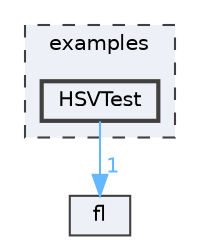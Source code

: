 digraph "/home/runner/work/FastLED/FastLED/examples/HSVTest"
{
 // INTERACTIVE_SVG=YES
 // LATEX_PDF_SIZE
  bgcolor="transparent";
  edge [fontname=Helvetica,fontsize=10,labelfontname=Helvetica,labelfontsize=10];
  node [fontname=Helvetica,fontsize=10,shape=box,height=0.2,width=0.4];
  compound=true
  subgraph clusterdir_d28a4824dc47e487b107a5db32ef43c4 {
    graph [ bgcolor="#edf0f7", pencolor="grey25", label="examples", fontname=Helvetica,fontsize=10 style="filled,dashed", URL="dir_d28a4824dc47e487b107a5db32ef43c4.html",tooltip=""]
  dir_35bf59e5448a60a53fcbfcda0b43ddb9 [label="HSVTest", fillcolor="#edf0f7", color="grey25", style="filled,bold", URL="dir_35bf59e5448a60a53fcbfcda0b43ddb9.html",tooltip=""];
  }
  dir_4d1829fa9bd13d7db71e765b2707b248 [label="fl", fillcolor="#edf0f7", color="grey25", style="filled", URL="dir_4d1829fa9bd13d7db71e765b2707b248.html",tooltip=""];
  dir_35bf59e5448a60a53fcbfcda0b43ddb9->dir_4d1829fa9bd13d7db71e765b2707b248 [headlabel="1", labeldistance=1.5 headhref="dir_000060_000042.html" href="dir_000060_000042.html" color="steelblue1" fontcolor="steelblue1"];
}
